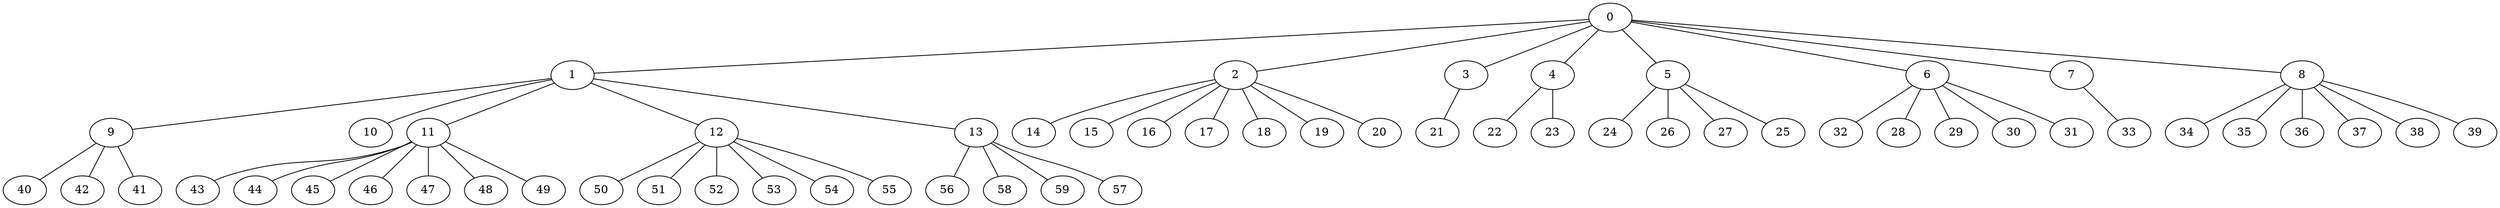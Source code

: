 
graph graphname {
    0 -- 1
0 -- 2
0 -- 3
0 -- 4
0 -- 5
0 -- 6
0 -- 7
0 -- 8
1 -- 9
1 -- 10
1 -- 11
1 -- 12
1 -- 13
2 -- 14
2 -- 15
2 -- 16
2 -- 17
2 -- 18
2 -- 19
2 -- 20
3 -- 21
4 -- 22
4 -- 23
5 -- 24
5 -- 26
5 -- 27
5 -- 25
6 -- 32
6 -- 28
6 -- 29
6 -- 30
6 -- 31
7 -- 33
8 -- 34
8 -- 35
8 -- 36
8 -- 37
8 -- 38
8 -- 39
9 -- 40
9 -- 42
9 -- 41
11 -- 43
11 -- 44
11 -- 45
11 -- 46
11 -- 47
11 -- 48
11 -- 49
12 -- 50
12 -- 51
12 -- 52
12 -- 53
12 -- 54
12 -- 55
13 -- 56
13 -- 58
13 -- 59
13 -- 57

}

